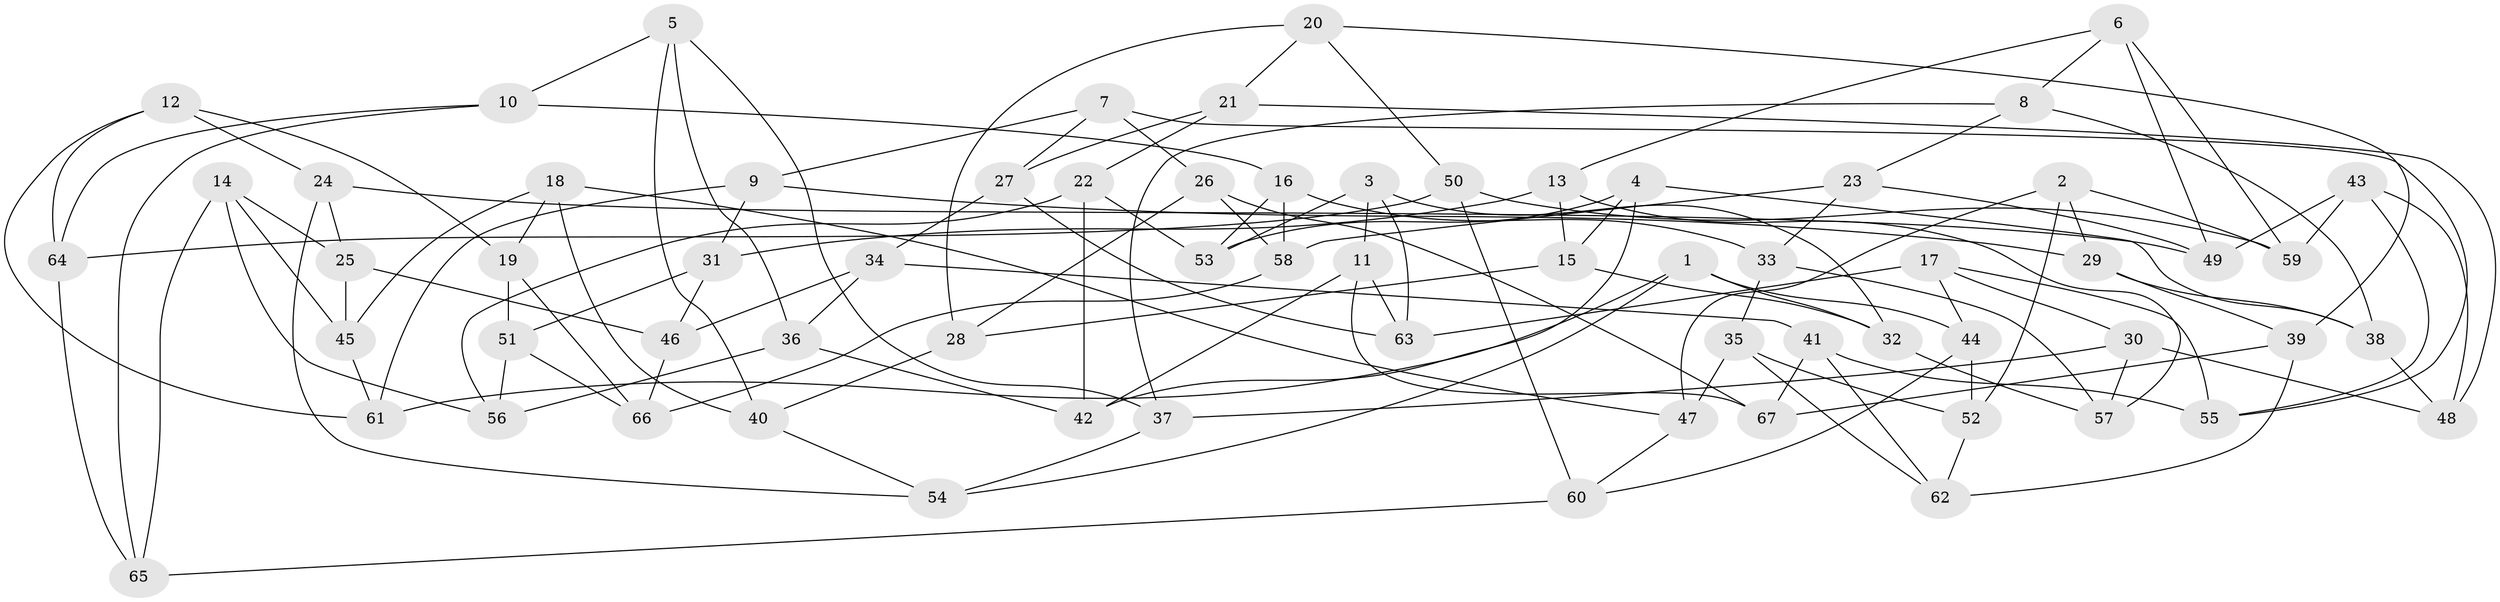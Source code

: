 // Generated by graph-tools (version 1.1) at 2025/50/03/09/25 03:50:47]
// undirected, 67 vertices, 134 edges
graph export_dot {
graph [start="1"]
  node [color=gray90,style=filled];
  1;
  2;
  3;
  4;
  5;
  6;
  7;
  8;
  9;
  10;
  11;
  12;
  13;
  14;
  15;
  16;
  17;
  18;
  19;
  20;
  21;
  22;
  23;
  24;
  25;
  26;
  27;
  28;
  29;
  30;
  31;
  32;
  33;
  34;
  35;
  36;
  37;
  38;
  39;
  40;
  41;
  42;
  43;
  44;
  45;
  46;
  47;
  48;
  49;
  50;
  51;
  52;
  53;
  54;
  55;
  56;
  57;
  58;
  59;
  60;
  61;
  62;
  63;
  64;
  65;
  66;
  67;
  1 -- 44;
  1 -- 54;
  1 -- 32;
  1 -- 61;
  2 -- 52;
  2 -- 59;
  2 -- 29;
  2 -- 47;
  3 -- 63;
  3 -- 53;
  3 -- 11;
  3 -- 32;
  4 -- 15;
  4 -- 38;
  4 -- 53;
  4 -- 42;
  5 -- 37;
  5 -- 36;
  5 -- 40;
  5 -- 10;
  6 -- 8;
  6 -- 49;
  6 -- 13;
  6 -- 59;
  7 -- 55;
  7 -- 27;
  7 -- 9;
  7 -- 26;
  8 -- 37;
  8 -- 38;
  8 -- 23;
  9 -- 29;
  9 -- 31;
  9 -- 61;
  10 -- 64;
  10 -- 65;
  10 -- 16;
  11 -- 63;
  11 -- 67;
  11 -- 42;
  12 -- 61;
  12 -- 19;
  12 -- 64;
  12 -- 24;
  13 -- 31;
  13 -- 15;
  13 -- 57;
  14 -- 25;
  14 -- 65;
  14 -- 56;
  14 -- 45;
  15 -- 32;
  15 -- 28;
  16 -- 53;
  16 -- 33;
  16 -- 58;
  17 -- 55;
  17 -- 63;
  17 -- 30;
  17 -- 44;
  18 -- 45;
  18 -- 40;
  18 -- 47;
  18 -- 19;
  19 -- 51;
  19 -- 66;
  20 -- 39;
  20 -- 50;
  20 -- 21;
  20 -- 28;
  21 -- 22;
  21 -- 27;
  21 -- 48;
  22 -- 42;
  22 -- 56;
  22 -- 53;
  23 -- 33;
  23 -- 49;
  23 -- 58;
  24 -- 54;
  24 -- 49;
  24 -- 25;
  25 -- 46;
  25 -- 45;
  26 -- 67;
  26 -- 28;
  26 -- 58;
  27 -- 34;
  27 -- 63;
  28 -- 40;
  29 -- 39;
  29 -- 38;
  30 -- 48;
  30 -- 57;
  30 -- 37;
  31 -- 46;
  31 -- 51;
  32 -- 57;
  33 -- 57;
  33 -- 35;
  34 -- 36;
  34 -- 41;
  34 -- 46;
  35 -- 62;
  35 -- 52;
  35 -- 47;
  36 -- 56;
  36 -- 42;
  37 -- 54;
  38 -- 48;
  39 -- 67;
  39 -- 62;
  40 -- 54;
  41 -- 67;
  41 -- 62;
  41 -- 55;
  43 -- 55;
  43 -- 49;
  43 -- 48;
  43 -- 59;
  44 -- 52;
  44 -- 60;
  45 -- 61;
  46 -- 66;
  47 -- 60;
  50 -- 59;
  50 -- 64;
  50 -- 60;
  51 -- 66;
  51 -- 56;
  52 -- 62;
  58 -- 66;
  60 -- 65;
  64 -- 65;
}
